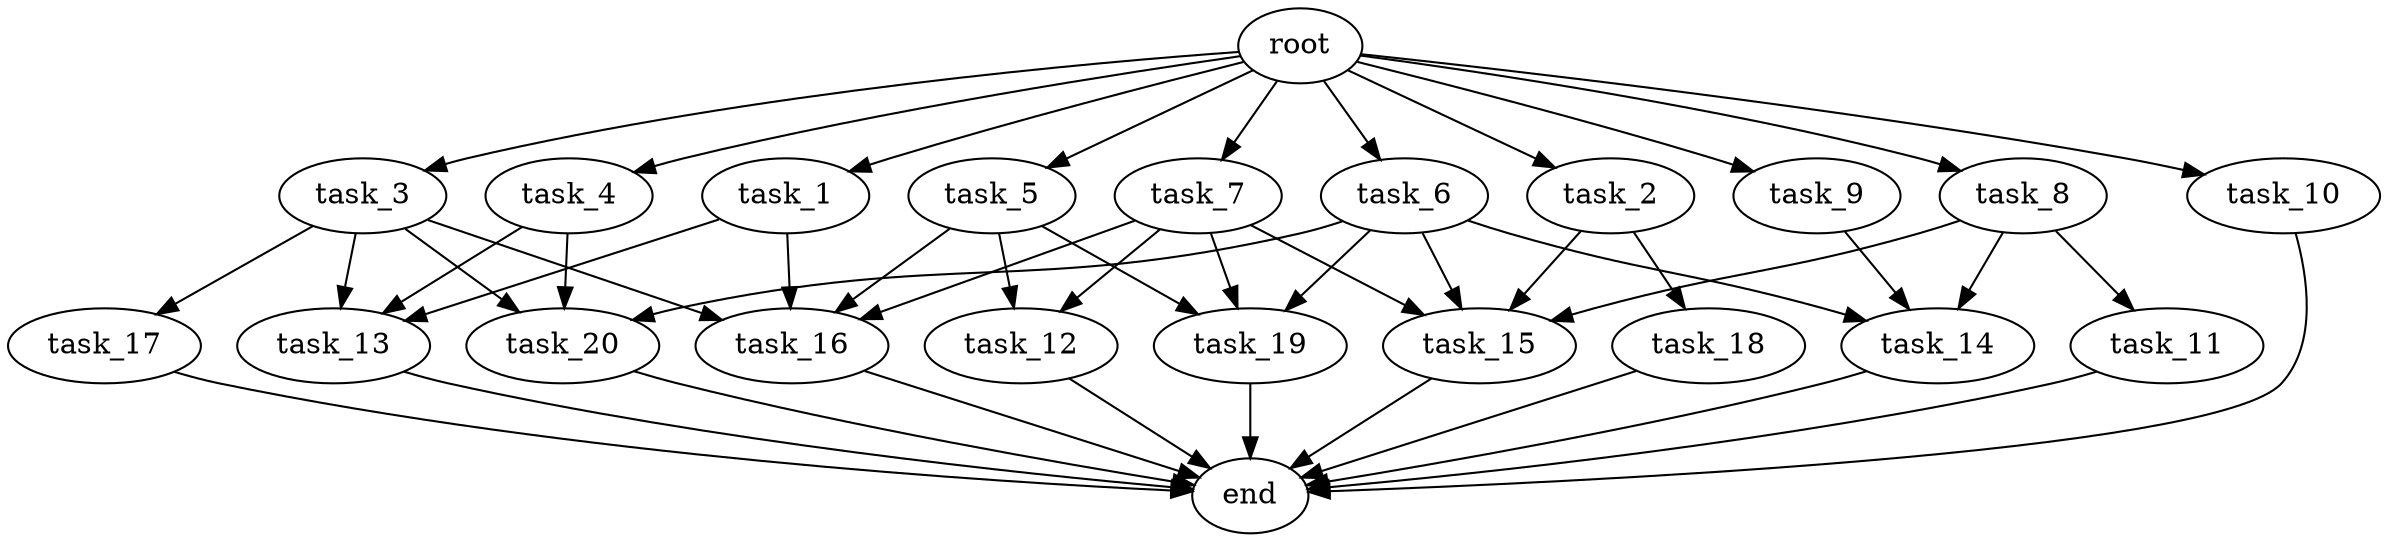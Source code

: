 digraph G {
  root [size="0.000000e+00"];
  task_1 [size="9.545230e+09"];
  task_2 [size="5.282064e+10"];
  task_3 [size="4.264750e+09"];
  task_4 [size="2.114959e+10"];
  task_5 [size="8.681301e+10"];
  task_6 [size="8.875656e+10"];
  task_7 [size="4.755527e+10"];
  task_8 [size="4.665731e+09"];
  task_9 [size="7.444063e+09"];
  task_10 [size="9.255923e+10"];
  task_11 [size="8.993217e+10"];
  task_12 [size="5.635535e+10"];
  task_13 [size="3.299849e+09"];
  task_14 [size="9.287735e+10"];
  task_15 [size="3.145532e+10"];
  task_16 [size="9.614730e+10"];
  task_17 [size="5.870774e+10"];
  task_18 [size="7.522792e+10"];
  task_19 [size="7.127401e+10"];
  task_20 [size="3.983562e+10"];
  end [size="0.000000e+00"];

  root -> task_1 [size="1.000000e-12"];
  root -> task_2 [size="1.000000e-12"];
  root -> task_3 [size="1.000000e-12"];
  root -> task_4 [size="1.000000e-12"];
  root -> task_5 [size="1.000000e-12"];
  root -> task_6 [size="1.000000e-12"];
  root -> task_7 [size="1.000000e-12"];
  root -> task_8 [size="1.000000e-12"];
  root -> task_9 [size="1.000000e-12"];
  root -> task_10 [size="1.000000e-12"];
  task_1 -> task_13 [size="1.099950e+07"];
  task_1 -> task_16 [size="2.403683e+08"];
  task_2 -> task_15 [size="7.863831e+07"];
  task_2 -> task_18 [size="7.522792e+08"];
  task_3 -> task_13 [size="1.099950e+07"];
  task_3 -> task_16 [size="2.403683e+08"];
  task_3 -> task_17 [size="5.870774e+08"];
  task_3 -> task_20 [size="1.327854e+08"];
  task_4 -> task_13 [size="1.099950e+07"];
  task_4 -> task_20 [size="1.327854e+08"];
  task_5 -> task_12 [size="2.817768e+08"];
  task_5 -> task_16 [size="2.403683e+08"];
  task_5 -> task_19 [size="2.375800e+08"];
  task_6 -> task_14 [size="3.095912e+08"];
  task_6 -> task_15 [size="7.863831e+07"];
  task_6 -> task_19 [size="2.375800e+08"];
  task_6 -> task_20 [size="1.327854e+08"];
  task_7 -> task_12 [size="2.817768e+08"];
  task_7 -> task_15 [size="7.863831e+07"];
  task_7 -> task_16 [size="2.403683e+08"];
  task_7 -> task_19 [size="2.375800e+08"];
  task_8 -> task_11 [size="8.993217e+08"];
  task_8 -> task_14 [size="3.095912e+08"];
  task_8 -> task_15 [size="7.863831e+07"];
  task_9 -> task_14 [size="3.095912e+08"];
  task_10 -> end [size="1.000000e-12"];
  task_11 -> end [size="1.000000e-12"];
  task_12 -> end [size="1.000000e-12"];
  task_13 -> end [size="1.000000e-12"];
  task_14 -> end [size="1.000000e-12"];
  task_15 -> end [size="1.000000e-12"];
  task_16 -> end [size="1.000000e-12"];
  task_17 -> end [size="1.000000e-12"];
  task_18 -> end [size="1.000000e-12"];
  task_19 -> end [size="1.000000e-12"];
  task_20 -> end [size="1.000000e-12"];
}
